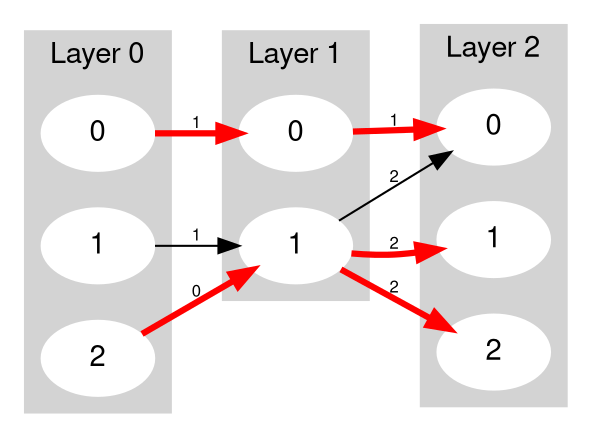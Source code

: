 strict digraph {
  fontname="Helvetica,Arial,sans-serif"
  node [fontname="Helvetica,Arial,sans-serif"]
  edge [fontname="Helvetica,Arial,sans-serif", fontsize="8pt"]
  rankdir="LR";

  subgraph cluster_0 {
    style=filled;
    color=lightgrey;
    node [style=filled, color=white];
    label = "Layer 0";

    node_0_0 [label="0"];
    node_0_1 [label="1"];
    node_0_2 [label="2"];
  }

  subgraph cluster_1 {
    style=filled;
    color=lightgrey;
    node [style=filled, color=white];
    label = "Layer 1";

    node_1_0 [label="0"];
    node_1_1 [label="1"];
  }

  node_0_0 -> node_1_0 [label="1"]
  node_0_1 -> node_1_1 [label="1"]
  node_0_2 -> node_1_1 [label="0"]

  subgraph cluster_2 {
    style=filled;
    color=lightgrey;
    node [style=filled, color=white];
    label = "Layer 2";

    node_2_0 [label="0"];
    node_2_1 [label="1"];
    node_2_2 [label="2"];
  }

  node_1_0 -> node_2_0 [label="1"]
  node_1_1 -> node_2_0 [label="2"]
  node_1_1 -> node_2_1 [label="2"]
  node_1_1 -> node_2_2 [label="2"]

  node_1_0 -> node_2_0 [penwidth="3", color="red"];
  node_0_0 -> node_1_0 [penwidth="3", color="red"];
  node_1_1 -> node_2_1 [penwidth="3", color="red"];
  node_0_2 -> node_1_1 [penwidth="3", color="red"];
  node_1_1 -> node_2_2 [penwidth="3", color="red"];
  node_0_2 -> node_1_1 [penwidth="3", color="red"];
}
